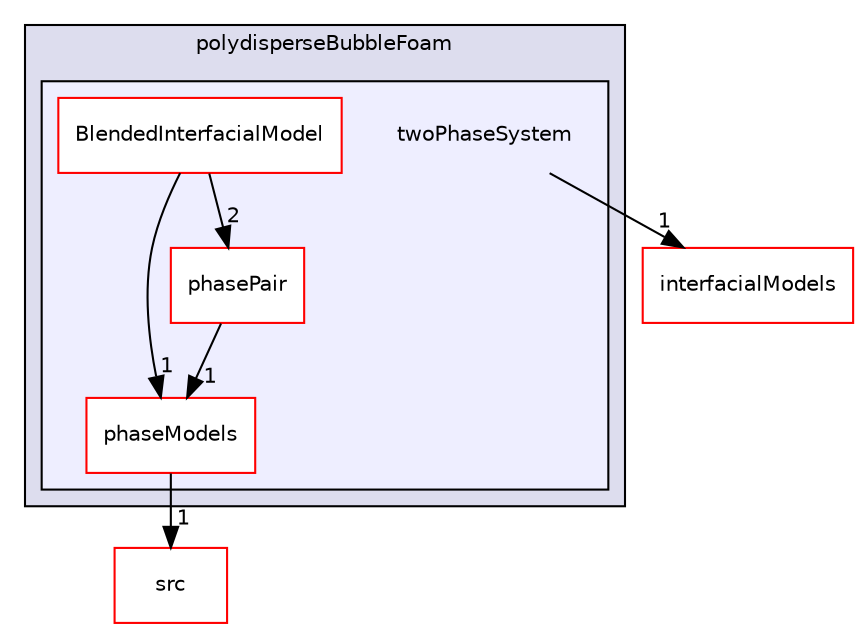 digraph "twoPhaseSystem" {
  bgcolor=transparent;
  compound=true
  node [ fontsize="10", fontname="Helvetica"];
  edge [ labelfontsize="10", labelfontname="Helvetica"];
  subgraph clusterdir_40ef2584a0ec6d8ca6a91d700a2af4ea {
    graph [ bgcolor="#ddddee", pencolor="black", label="polydisperseBubbleFoam" fontname="Helvetica", fontsize="10", URL="dir_40ef2584a0ec6d8ca6a91d700a2af4ea.html"]
  subgraph clusterdir_4214d8daecc7d2736d3695296b6bac1f {
    graph [ bgcolor="#eeeeff", pencolor="black", label="" URL="dir_4214d8daecc7d2736d3695296b6bac1f.html"];
    dir_4214d8daecc7d2736d3695296b6bac1f [shape=plaintext label="twoPhaseSystem"];
    dir_7a8b2c6ca152d4754bafea337521b8eb [shape=box label="BlendedInterfacialModel" color="red" fillcolor="white" style="filled" URL="dir_7a8b2c6ca152d4754bafea337521b8eb.html"];
    dir_87d171f7bfdc07950ef56fb348437563 [shape=box label="phaseModels" color="red" fillcolor="white" style="filled" URL="dir_87d171f7bfdc07950ef56fb348437563.html"];
    dir_eb946f6473262c9eeb7d38164613f329 [shape=box label="phasePair" color="red" fillcolor="white" style="filled" URL="dir_eb946f6473262c9eeb7d38164613f329.html"];
  }
  }
  dir_68267d1309a1af8e8297ef4c3efbcdba [shape=box label="src" color="red" URL="dir_68267d1309a1af8e8297ef4c3efbcdba.html"];
  dir_a67881d67603c1140e6c8a3150cfe24f [shape=box label="interfacialModels" color="red" URL="dir_a67881d67603c1140e6c8a3150cfe24f.html"];
  dir_7a8b2c6ca152d4754bafea337521b8eb->dir_87d171f7bfdc07950ef56fb348437563 [headlabel="1", labeldistance=1.5 headhref="dir_000029_000143.html"];
  dir_7a8b2c6ca152d4754bafea337521b8eb->dir_eb946f6473262c9eeb7d38164613f329 [headlabel="2", labeldistance=1.5 headhref="dir_000029_000173.html"];
  dir_87d171f7bfdc07950ef56fb348437563->dir_68267d1309a1af8e8297ef4c3efbcdba [headlabel="1", labeldistance=1.5 headhref="dir_000143_000000.html"];
  dir_4214d8daecc7d2736d3695296b6bac1f->dir_a67881d67603c1140e6c8a3150cfe24f [headlabel="1", labeldistance=1.5 headhref="dir_000028_000013.html"];
  dir_eb946f6473262c9eeb7d38164613f329->dir_87d171f7bfdc07950ef56fb348437563 [headlabel="1", labeldistance=1.5 headhref="dir_000173_000143.html"];
}
